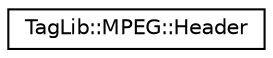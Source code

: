 digraph "Graphical Class Hierarchy"
{
  edge [fontname="Helvetica",fontsize="10",labelfontname="Helvetica",labelfontsize="10"];
  node [fontname="Helvetica",fontsize="10",shape=record];
  rankdir="LR";
  Node1 [label="TagLib::MPEG::Header",height=0.2,width=0.4,color="black", fillcolor="white", style="filled",URL="$class_tag_lib_1_1_m_p_e_g_1_1_header.html",tooltip="An implementation of MP3 frame headers. "];
}
